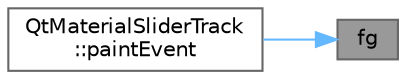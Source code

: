 digraph "fg"
{
 // LATEX_PDF_SIZE
  bgcolor="transparent";
  edge [fontname=Helvetica,fontsize=10,labelfontname=Helvetica,labelfontsize=10];
  node [fontname=Helvetica,fontsize=10,shape=box,height=0.2,width=0.4];
  rankdir="RL";
  Node1 [id="Node000001",label="fg",height=0.2,width=0.4,color="gray40", fillcolor="grey60", style="filled", fontcolor="black",tooltip="Creates a text style from the foreground (text) color."];
  Node1 -> Node2 [id="edge1_Node000001_Node000002",dir="back",color="steelblue1",style="solid",tooltip=" "];
  Node2 [id="Node000002",label="QtMaterialSliderTrack\l::paintEvent",height=0.2,width=0.4,color="grey40", fillcolor="white", style="filled",URL="$class_qt_material_slider_track.html#a22aafd70af538e89f7310d494a7f2b15",tooltip="绘制事件"];
}
